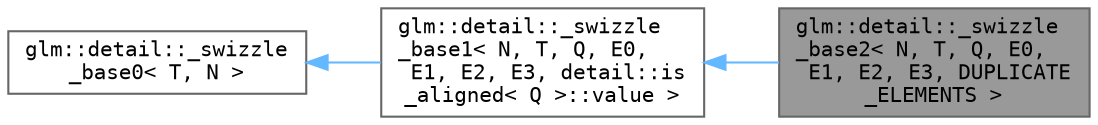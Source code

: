 digraph "glm::detail::_swizzle_base2&lt; N, T, Q, E0, E1, E2, E3, DUPLICATE_ELEMENTS &gt;"
{
 // LATEX_PDF_SIZE
  bgcolor="transparent";
  edge [fontname=Terminal,fontsize=10,labelfontname=Helvetica,labelfontsize=10];
  node [fontname=Terminal,fontsize=10,shape=box,height=0.2,width=0.4];
  rankdir="LR";
  Node1 [label="glm::detail::_swizzle\l_base2\< N, T, Q, E0,\l E1, E2, E3, DUPLICATE\l_ELEMENTS \>",height=0.2,width=0.4,color="gray40", fillcolor="grey60", style="filled", fontcolor="black",tooltip=" "];
  Node2 -> Node1 [dir="back",color="steelblue1",style="solid"];
  Node2 [label="glm::detail::_swizzle\l_base1\< N, T, Q, E0,\l E1, E2, E3, detail::is\l_aligned\< Q \>::value \>",height=0.2,width=0.4,color="gray40", fillcolor="white", style="filled",URL="$structglm_1_1detail_1_1__swizzle__base1.html",tooltip=" "];
  Node3 -> Node2 [dir="back",color="steelblue1",style="solid"];
  Node3 [label="glm::detail::_swizzle\l_base0\< T, N \>",height=0.2,width=0.4,color="gray40", fillcolor="white", style="filled",URL="$structglm_1_1detail_1_1__swizzle__base0.html",tooltip=" "];
}

